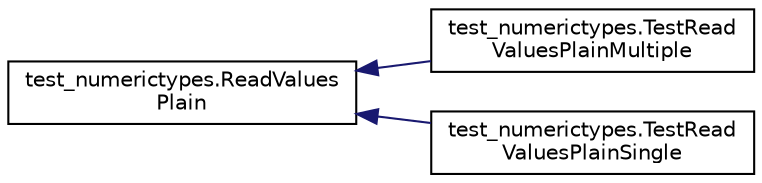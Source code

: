 digraph "Graphical Class Hierarchy"
{
 // LATEX_PDF_SIZE
  edge [fontname="Helvetica",fontsize="10",labelfontname="Helvetica",labelfontsize="10"];
  node [fontname="Helvetica",fontsize="10",shape=record];
  rankdir="LR";
  Node0 [label="test_numerictypes.ReadValues\lPlain",height=0.2,width=0.4,color="black", fillcolor="white", style="filled",URL="$classtest__numerictypes_1_1ReadValuesPlain.html",tooltip=" "];
  Node0 -> Node1 [dir="back",color="midnightblue",fontsize="10",style="solid",fontname="Helvetica"];
  Node1 [label="test_numerictypes.TestRead\lValuesPlainMultiple",height=0.2,width=0.4,color="black", fillcolor="white", style="filled",URL="$classtest__numerictypes_1_1TestReadValuesPlainMultiple.html",tooltip=" "];
  Node0 -> Node2 [dir="back",color="midnightblue",fontsize="10",style="solid",fontname="Helvetica"];
  Node2 [label="test_numerictypes.TestRead\lValuesPlainSingle",height=0.2,width=0.4,color="black", fillcolor="white", style="filled",URL="$classtest__numerictypes_1_1TestReadValuesPlainSingle.html",tooltip=" "];
}
